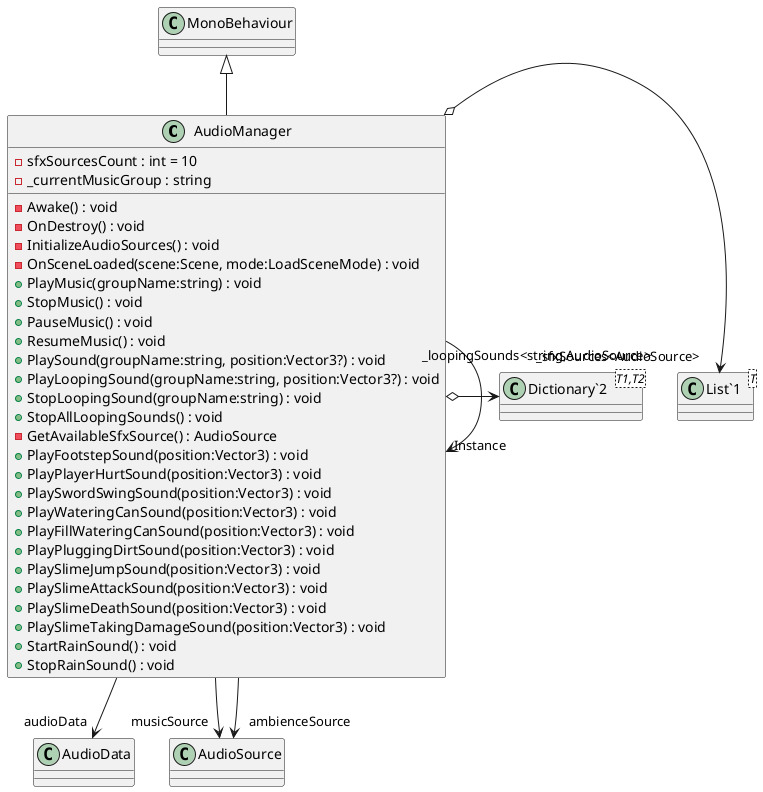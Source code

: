 @startuml
class AudioManager {
    - sfxSourcesCount : int = 10
    - _currentMusicGroup : string
    - Awake() : void
    - OnDestroy() : void
    - InitializeAudioSources() : void
    - OnSceneLoaded(scene:Scene, mode:LoadSceneMode) : void
    + PlayMusic(groupName:string) : void
    + StopMusic() : void
    + PauseMusic() : void
    + ResumeMusic() : void
    + PlaySound(groupName:string, position:Vector3?) : void
    + PlayLoopingSound(groupName:string, position:Vector3?) : void
    + StopLoopingSound(groupName:string) : void
    + StopAllLoopingSounds() : void
    - GetAvailableSfxSource() : AudioSource
    + PlayFootstepSound(position:Vector3) : void
    + PlayPlayerHurtSound(position:Vector3) : void
    + PlaySwordSwingSound(position:Vector3) : void
    + PlayWateringCanSound(position:Vector3) : void
    + PlayFillWateringCanSound(position:Vector3) : void
    + PlayPluggingDirtSound(position:Vector3) : void
    + PlaySlimeJumpSound(position:Vector3) : void
    + PlaySlimeAttackSound(position:Vector3) : void
    + PlaySlimeDeathSound(position:Vector3) : void
    + PlaySlimeTakingDamageSound(position:Vector3) : void
    + StartRainSound() : void
    + StopRainSound() : void
}
class "List`1"<T> {
}
class "Dictionary`2"<T1,T2> {
}
MonoBehaviour <|-- AudioManager
AudioManager --> "Instance" AudioManager
AudioManager --> "audioData" AudioData
AudioManager --> "musicSource" AudioSource
AudioManager --> "ambienceSource" AudioSource
AudioManager o-> "_sfxSources<AudioSource>" "List`1"
AudioManager o-> "_loopingSounds<string,AudioSource>" "Dictionary`2"
@enduml
